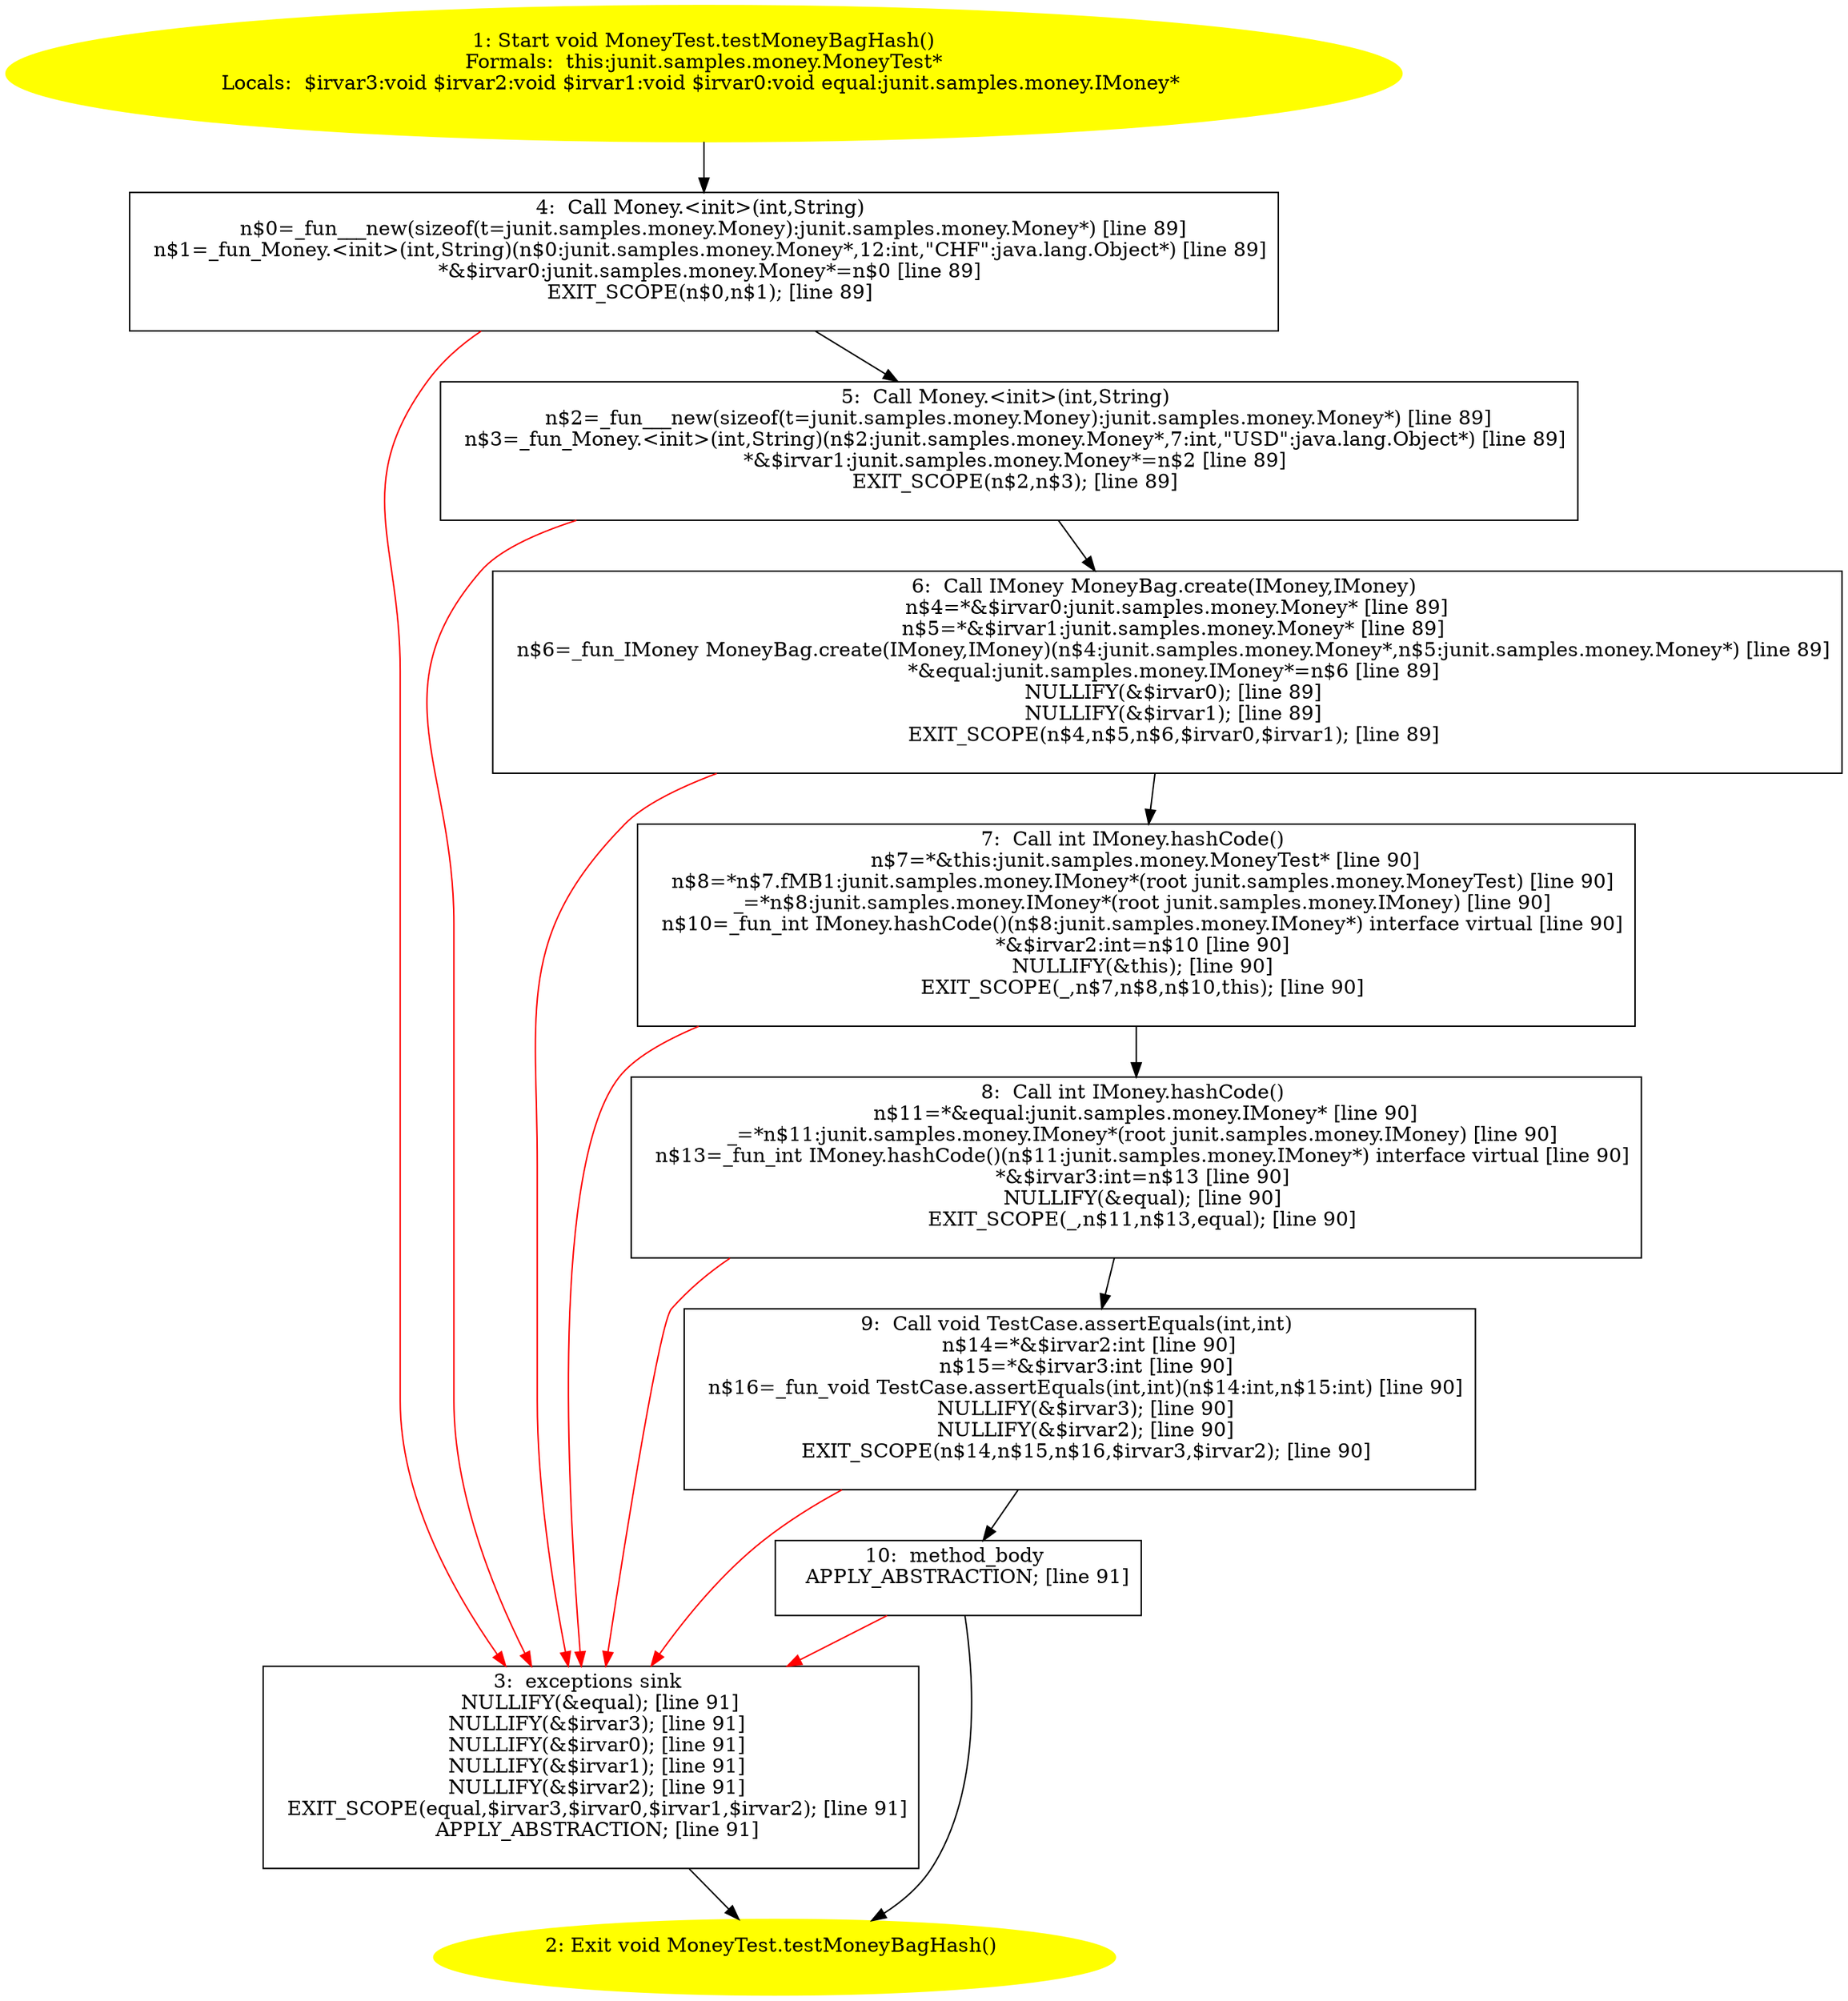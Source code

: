 /* @generated */
digraph cfg {
"junit.samples.money.MoneyTest.testMoneyBagHash():void.5ac5e3a5df0f370bffc8a4fc53e15796_1" [label="1: Start void MoneyTest.testMoneyBagHash()\nFormals:  this:junit.samples.money.MoneyTest*\nLocals:  $irvar3:void $irvar2:void $irvar1:void $irvar0:void equal:junit.samples.money.IMoney* \n  " color=yellow style=filled]
	

	 "junit.samples.money.MoneyTest.testMoneyBagHash():void.5ac5e3a5df0f370bffc8a4fc53e15796_1" -> "junit.samples.money.MoneyTest.testMoneyBagHash():void.5ac5e3a5df0f370bffc8a4fc53e15796_4" ;
"junit.samples.money.MoneyTest.testMoneyBagHash():void.5ac5e3a5df0f370bffc8a4fc53e15796_2" [label="2: Exit void MoneyTest.testMoneyBagHash() \n  " color=yellow style=filled]
	

"junit.samples.money.MoneyTest.testMoneyBagHash():void.5ac5e3a5df0f370bffc8a4fc53e15796_3" [label="3:  exceptions sink \n   NULLIFY(&equal); [line 91]\n  NULLIFY(&$irvar3); [line 91]\n  NULLIFY(&$irvar0); [line 91]\n  NULLIFY(&$irvar1); [line 91]\n  NULLIFY(&$irvar2); [line 91]\n  EXIT_SCOPE(equal,$irvar3,$irvar0,$irvar1,$irvar2); [line 91]\n  APPLY_ABSTRACTION; [line 91]\n " shape="box"]
	

	 "junit.samples.money.MoneyTest.testMoneyBagHash():void.5ac5e3a5df0f370bffc8a4fc53e15796_3" -> "junit.samples.money.MoneyTest.testMoneyBagHash():void.5ac5e3a5df0f370bffc8a4fc53e15796_2" ;
"junit.samples.money.MoneyTest.testMoneyBagHash():void.5ac5e3a5df0f370bffc8a4fc53e15796_4" [label="4:  Call Money.<init>(int,String) \n   n$0=_fun___new(sizeof(t=junit.samples.money.Money):junit.samples.money.Money*) [line 89]\n  n$1=_fun_Money.<init>(int,String)(n$0:junit.samples.money.Money*,12:int,\"CHF\":java.lang.Object*) [line 89]\n  *&$irvar0:junit.samples.money.Money*=n$0 [line 89]\n  EXIT_SCOPE(n$0,n$1); [line 89]\n " shape="box"]
	

	 "junit.samples.money.MoneyTest.testMoneyBagHash():void.5ac5e3a5df0f370bffc8a4fc53e15796_4" -> "junit.samples.money.MoneyTest.testMoneyBagHash():void.5ac5e3a5df0f370bffc8a4fc53e15796_5" ;
	 "junit.samples.money.MoneyTest.testMoneyBagHash():void.5ac5e3a5df0f370bffc8a4fc53e15796_4" -> "junit.samples.money.MoneyTest.testMoneyBagHash():void.5ac5e3a5df0f370bffc8a4fc53e15796_3" [color="red" ];
"junit.samples.money.MoneyTest.testMoneyBagHash():void.5ac5e3a5df0f370bffc8a4fc53e15796_5" [label="5:  Call Money.<init>(int,String) \n   n$2=_fun___new(sizeof(t=junit.samples.money.Money):junit.samples.money.Money*) [line 89]\n  n$3=_fun_Money.<init>(int,String)(n$2:junit.samples.money.Money*,7:int,\"USD\":java.lang.Object*) [line 89]\n  *&$irvar1:junit.samples.money.Money*=n$2 [line 89]\n  EXIT_SCOPE(n$2,n$3); [line 89]\n " shape="box"]
	

	 "junit.samples.money.MoneyTest.testMoneyBagHash():void.5ac5e3a5df0f370bffc8a4fc53e15796_5" -> "junit.samples.money.MoneyTest.testMoneyBagHash():void.5ac5e3a5df0f370bffc8a4fc53e15796_6" ;
	 "junit.samples.money.MoneyTest.testMoneyBagHash():void.5ac5e3a5df0f370bffc8a4fc53e15796_5" -> "junit.samples.money.MoneyTest.testMoneyBagHash():void.5ac5e3a5df0f370bffc8a4fc53e15796_3" [color="red" ];
"junit.samples.money.MoneyTest.testMoneyBagHash():void.5ac5e3a5df0f370bffc8a4fc53e15796_6" [label="6:  Call IMoney MoneyBag.create(IMoney,IMoney) \n   n$4=*&$irvar0:junit.samples.money.Money* [line 89]\n  n$5=*&$irvar1:junit.samples.money.Money* [line 89]\n  n$6=_fun_IMoney MoneyBag.create(IMoney,IMoney)(n$4:junit.samples.money.Money*,n$5:junit.samples.money.Money*) [line 89]\n  *&equal:junit.samples.money.IMoney*=n$6 [line 89]\n  NULLIFY(&$irvar0); [line 89]\n  NULLIFY(&$irvar1); [line 89]\n  EXIT_SCOPE(n$4,n$5,n$6,$irvar0,$irvar1); [line 89]\n " shape="box"]
	

	 "junit.samples.money.MoneyTest.testMoneyBagHash():void.5ac5e3a5df0f370bffc8a4fc53e15796_6" -> "junit.samples.money.MoneyTest.testMoneyBagHash():void.5ac5e3a5df0f370bffc8a4fc53e15796_7" ;
	 "junit.samples.money.MoneyTest.testMoneyBagHash():void.5ac5e3a5df0f370bffc8a4fc53e15796_6" -> "junit.samples.money.MoneyTest.testMoneyBagHash():void.5ac5e3a5df0f370bffc8a4fc53e15796_3" [color="red" ];
"junit.samples.money.MoneyTest.testMoneyBagHash():void.5ac5e3a5df0f370bffc8a4fc53e15796_7" [label="7:  Call int IMoney.hashCode() \n   n$7=*&this:junit.samples.money.MoneyTest* [line 90]\n  n$8=*n$7.fMB1:junit.samples.money.IMoney*(root junit.samples.money.MoneyTest) [line 90]\n  _=*n$8:junit.samples.money.IMoney*(root junit.samples.money.IMoney) [line 90]\n  n$10=_fun_int IMoney.hashCode()(n$8:junit.samples.money.IMoney*) interface virtual [line 90]\n  *&$irvar2:int=n$10 [line 90]\n  NULLIFY(&this); [line 90]\n  EXIT_SCOPE(_,n$7,n$8,n$10,this); [line 90]\n " shape="box"]
	

	 "junit.samples.money.MoneyTest.testMoneyBagHash():void.5ac5e3a5df0f370bffc8a4fc53e15796_7" -> "junit.samples.money.MoneyTest.testMoneyBagHash():void.5ac5e3a5df0f370bffc8a4fc53e15796_8" ;
	 "junit.samples.money.MoneyTest.testMoneyBagHash():void.5ac5e3a5df0f370bffc8a4fc53e15796_7" -> "junit.samples.money.MoneyTest.testMoneyBagHash():void.5ac5e3a5df0f370bffc8a4fc53e15796_3" [color="red" ];
"junit.samples.money.MoneyTest.testMoneyBagHash():void.5ac5e3a5df0f370bffc8a4fc53e15796_8" [label="8:  Call int IMoney.hashCode() \n   n$11=*&equal:junit.samples.money.IMoney* [line 90]\n  _=*n$11:junit.samples.money.IMoney*(root junit.samples.money.IMoney) [line 90]\n  n$13=_fun_int IMoney.hashCode()(n$11:junit.samples.money.IMoney*) interface virtual [line 90]\n  *&$irvar3:int=n$13 [line 90]\n  NULLIFY(&equal); [line 90]\n  EXIT_SCOPE(_,n$11,n$13,equal); [line 90]\n " shape="box"]
	

	 "junit.samples.money.MoneyTest.testMoneyBagHash():void.5ac5e3a5df0f370bffc8a4fc53e15796_8" -> "junit.samples.money.MoneyTest.testMoneyBagHash():void.5ac5e3a5df0f370bffc8a4fc53e15796_9" ;
	 "junit.samples.money.MoneyTest.testMoneyBagHash():void.5ac5e3a5df0f370bffc8a4fc53e15796_8" -> "junit.samples.money.MoneyTest.testMoneyBagHash():void.5ac5e3a5df0f370bffc8a4fc53e15796_3" [color="red" ];
"junit.samples.money.MoneyTest.testMoneyBagHash():void.5ac5e3a5df0f370bffc8a4fc53e15796_9" [label="9:  Call void TestCase.assertEquals(int,int) \n   n$14=*&$irvar2:int [line 90]\n  n$15=*&$irvar3:int [line 90]\n  n$16=_fun_void TestCase.assertEquals(int,int)(n$14:int,n$15:int) [line 90]\n  NULLIFY(&$irvar3); [line 90]\n  NULLIFY(&$irvar2); [line 90]\n  EXIT_SCOPE(n$14,n$15,n$16,$irvar3,$irvar2); [line 90]\n " shape="box"]
	

	 "junit.samples.money.MoneyTest.testMoneyBagHash():void.5ac5e3a5df0f370bffc8a4fc53e15796_9" -> "junit.samples.money.MoneyTest.testMoneyBagHash():void.5ac5e3a5df0f370bffc8a4fc53e15796_10" ;
	 "junit.samples.money.MoneyTest.testMoneyBagHash():void.5ac5e3a5df0f370bffc8a4fc53e15796_9" -> "junit.samples.money.MoneyTest.testMoneyBagHash():void.5ac5e3a5df0f370bffc8a4fc53e15796_3" [color="red" ];
"junit.samples.money.MoneyTest.testMoneyBagHash():void.5ac5e3a5df0f370bffc8a4fc53e15796_10" [label="10:  method_body \n   APPLY_ABSTRACTION; [line 91]\n " shape="box"]
	

	 "junit.samples.money.MoneyTest.testMoneyBagHash():void.5ac5e3a5df0f370bffc8a4fc53e15796_10" -> "junit.samples.money.MoneyTest.testMoneyBagHash():void.5ac5e3a5df0f370bffc8a4fc53e15796_2" ;
	 "junit.samples.money.MoneyTest.testMoneyBagHash():void.5ac5e3a5df0f370bffc8a4fc53e15796_10" -> "junit.samples.money.MoneyTest.testMoneyBagHash():void.5ac5e3a5df0f370bffc8a4fc53e15796_3" [color="red" ];
}

